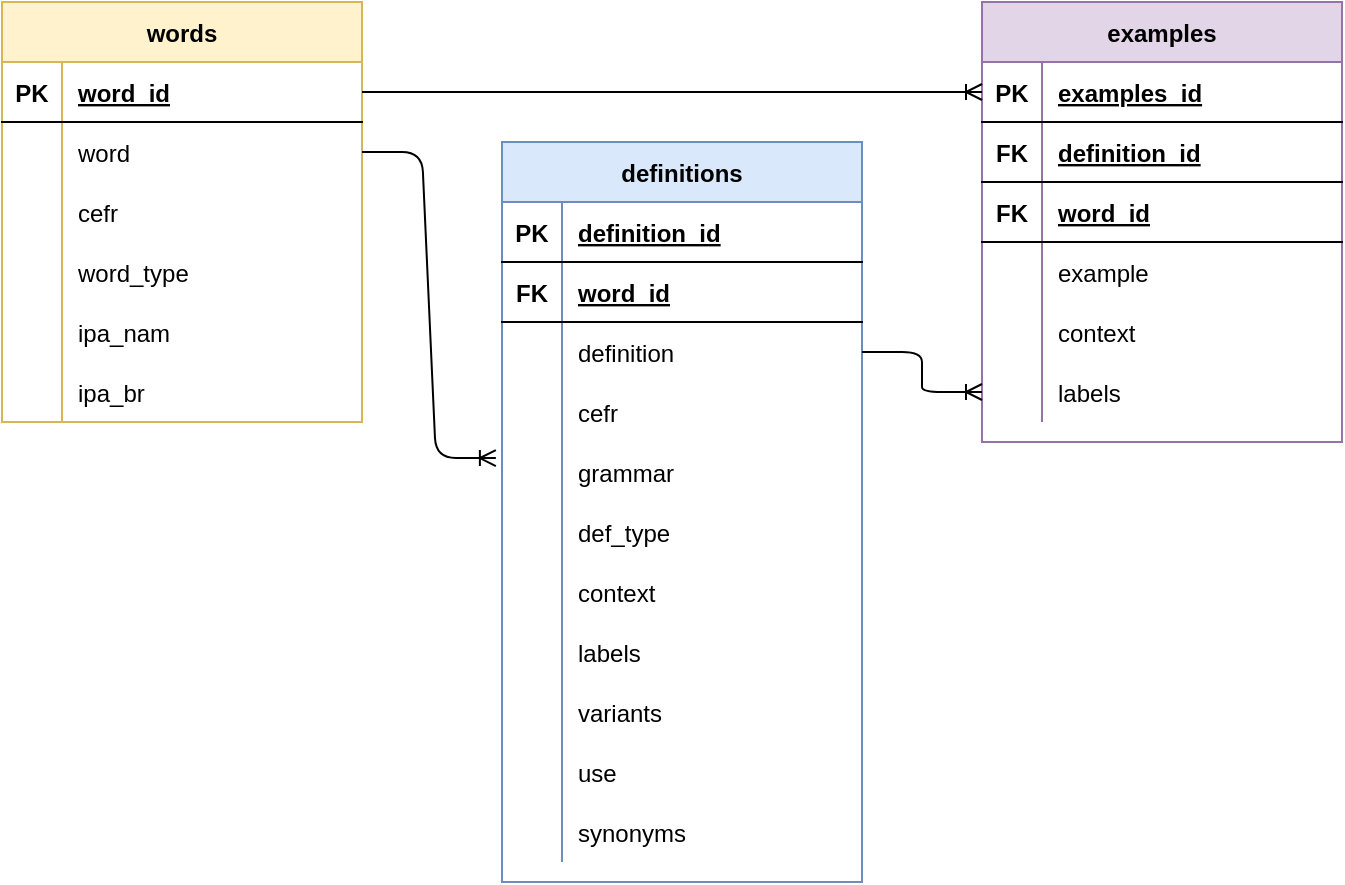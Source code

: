 <?xml version="1.0" encoding="UTF-8"?>
<mxfile version="14.8.3"><diagram id="eNZLJcrs8MqdmUjH90x6" name="Page-1"><mxGraphModel dx="1422" dy="715" grid="1" gridSize="10" guides="1" tooltips="1" connect="1" arrows="1" fold="1" page="1" pageScale="1" pageWidth="850" pageHeight="1100" math="0" shadow="0"><root><mxCell id="0"/><mxCell id="1" parent="0"/><mxCell id="0pXNSvWyazbM6Ver1Xkb-1" value="words" style="shape=table;startSize=30;container=1;collapsible=1;childLayout=tableLayout;fixedRows=1;rowLines=0;fontStyle=1;align=center;resizeLast=1;fillColor=#fff2cc;strokeColor=#d6b656;verticalAlign=middle;" vertex="1" parent="1"><mxGeometry x="110" y="60" width="180" height="210" as="geometry"><mxRectangle x="350" y="60" width="60" height="30" as="alternateBounds"/></mxGeometry></mxCell><mxCell id="0pXNSvWyazbM6Ver1Xkb-2" value="" style="shape=partialRectangle;collapsible=0;dropTarget=0;pointerEvents=0;fillColor=none;top=0;left=0;bottom=1;right=0;points=[[0,0.5],[1,0.5]];portConstraint=eastwest;" vertex="1" parent="0pXNSvWyazbM6Ver1Xkb-1"><mxGeometry y="30" width="180" height="30" as="geometry"/></mxCell><mxCell id="0pXNSvWyazbM6Ver1Xkb-3" value="PK" style="shape=partialRectangle;connectable=0;fillColor=none;top=0;left=0;bottom=0;right=0;fontStyle=1;overflow=hidden;" vertex="1" parent="0pXNSvWyazbM6Ver1Xkb-2"><mxGeometry width="30" height="30" as="geometry"/></mxCell><mxCell id="0pXNSvWyazbM6Ver1Xkb-4" value="word_id" style="shape=partialRectangle;connectable=0;fillColor=none;top=0;left=0;bottom=0;right=0;align=left;spacingLeft=6;fontStyle=5;overflow=hidden;" vertex="1" parent="0pXNSvWyazbM6Ver1Xkb-2"><mxGeometry x="30" width="150" height="30" as="geometry"/></mxCell><mxCell id="0pXNSvWyazbM6Ver1Xkb-5" value="" style="shape=partialRectangle;collapsible=0;dropTarget=0;pointerEvents=0;fillColor=none;top=0;left=0;bottom=0;right=0;points=[[0,0.5],[1,0.5]];portConstraint=eastwest;" vertex="1" parent="0pXNSvWyazbM6Ver1Xkb-1"><mxGeometry y="60" width="180" height="30" as="geometry"/></mxCell><mxCell id="0pXNSvWyazbM6Ver1Xkb-6" value="" style="shape=partialRectangle;connectable=0;fillColor=none;top=0;left=0;bottom=0;right=0;editable=1;overflow=hidden;" vertex="1" parent="0pXNSvWyazbM6Ver1Xkb-5"><mxGeometry width="30" height="30" as="geometry"/></mxCell><mxCell id="0pXNSvWyazbM6Ver1Xkb-7" value="word" style="shape=partialRectangle;connectable=0;fillColor=none;top=0;left=0;bottom=0;right=0;align=left;spacingLeft=6;overflow=hidden;" vertex="1" parent="0pXNSvWyazbM6Ver1Xkb-5"><mxGeometry x="30" width="150" height="30" as="geometry"/></mxCell><mxCell id="0pXNSvWyazbM6Ver1Xkb-8" value="" style="shape=partialRectangle;collapsible=0;dropTarget=0;pointerEvents=0;fillColor=none;top=0;left=0;bottom=0;right=0;points=[[0,0.5],[1,0.5]];portConstraint=eastwest;" vertex="1" parent="0pXNSvWyazbM6Ver1Xkb-1"><mxGeometry y="90" width="180" height="30" as="geometry"/></mxCell><mxCell id="0pXNSvWyazbM6Ver1Xkb-9" value="" style="shape=partialRectangle;connectable=0;fillColor=none;top=0;left=0;bottom=0;right=0;editable=1;overflow=hidden;" vertex="1" parent="0pXNSvWyazbM6Ver1Xkb-8"><mxGeometry width="30" height="30" as="geometry"/></mxCell><mxCell id="0pXNSvWyazbM6Ver1Xkb-10" value="cefr " style="shape=partialRectangle;connectable=0;fillColor=none;top=0;left=0;bottom=0;right=0;align=left;spacingLeft=6;overflow=hidden;" vertex="1" parent="0pXNSvWyazbM6Ver1Xkb-8"><mxGeometry x="30" width="150" height="30" as="geometry"/></mxCell><mxCell id="0pXNSvWyazbM6Ver1Xkb-11" value="" style="shape=partialRectangle;collapsible=0;dropTarget=0;pointerEvents=0;fillColor=none;top=0;left=0;bottom=0;right=0;points=[[0,0.5],[1,0.5]];portConstraint=eastwest;" vertex="1" parent="0pXNSvWyazbM6Ver1Xkb-1"><mxGeometry y="120" width="180" height="30" as="geometry"/></mxCell><mxCell id="0pXNSvWyazbM6Ver1Xkb-12" value="" style="shape=partialRectangle;connectable=0;fillColor=none;top=0;left=0;bottom=0;right=0;editable=1;overflow=hidden;" vertex="1" parent="0pXNSvWyazbM6Ver1Xkb-11"><mxGeometry width="30" height="30" as="geometry"/></mxCell><mxCell id="0pXNSvWyazbM6Ver1Xkb-13" value="word_type" style="shape=partialRectangle;connectable=0;fillColor=none;top=0;left=0;bottom=0;right=0;align=left;spacingLeft=6;overflow=hidden;" vertex="1" parent="0pXNSvWyazbM6Ver1Xkb-11"><mxGeometry x="30" width="150" height="30" as="geometry"/></mxCell><mxCell id="0pXNSvWyazbM6Ver1Xkb-14" value="" style="shape=partialRectangle;collapsible=0;dropTarget=0;pointerEvents=0;fillColor=none;top=0;left=0;bottom=0;right=0;points=[[0,0.5],[1,0.5]];portConstraint=eastwest;" vertex="1" parent="0pXNSvWyazbM6Ver1Xkb-1"><mxGeometry y="150" width="180" height="30" as="geometry"/></mxCell><mxCell id="0pXNSvWyazbM6Ver1Xkb-15" value="" style="shape=partialRectangle;connectable=0;fillColor=none;top=0;left=0;bottom=0;right=0;editable=1;overflow=hidden;" vertex="1" parent="0pXNSvWyazbM6Ver1Xkb-14"><mxGeometry width="30" height="30" as="geometry"/></mxCell><mxCell id="0pXNSvWyazbM6Ver1Xkb-16" value="ipa_nam" style="shape=partialRectangle;connectable=0;fillColor=none;top=0;left=0;bottom=0;right=0;align=left;spacingLeft=6;overflow=hidden;" vertex="1" parent="0pXNSvWyazbM6Ver1Xkb-14"><mxGeometry x="30" width="150" height="30" as="geometry"/></mxCell><mxCell id="0pXNSvWyazbM6Ver1Xkb-17" value="" style="shape=partialRectangle;collapsible=0;dropTarget=0;pointerEvents=0;fillColor=none;top=0;left=0;bottom=0;right=0;points=[[0,0.5],[1,0.5]];portConstraint=eastwest;" vertex="1" parent="0pXNSvWyazbM6Ver1Xkb-1"><mxGeometry y="180" width="180" height="30" as="geometry"/></mxCell><mxCell id="0pXNSvWyazbM6Ver1Xkb-18" value="" style="shape=partialRectangle;connectable=0;fillColor=none;top=0;left=0;bottom=0;right=0;editable=1;overflow=hidden;" vertex="1" parent="0pXNSvWyazbM6Ver1Xkb-17"><mxGeometry width="30" height="30" as="geometry"/></mxCell><mxCell id="0pXNSvWyazbM6Ver1Xkb-19" value="ipa_br" style="shape=partialRectangle;connectable=0;fillColor=none;top=0;left=0;bottom=0;right=0;align=left;spacingLeft=6;overflow=hidden;" vertex="1" parent="0pXNSvWyazbM6Ver1Xkb-17"><mxGeometry x="30" width="150" height="30" as="geometry"/></mxCell><mxCell id="0pXNSvWyazbM6Ver1Xkb-20" value="definitions" style="shape=table;startSize=30;container=1;collapsible=1;childLayout=tableLayout;fixedRows=1;rowLines=0;fontStyle=1;align=center;resizeLast=1;labelBackgroundColor=none;fillColor=#dae8fc;strokeColor=#6c8ebf;" vertex="1" parent="1"><mxGeometry x="360" y="130" width="180" height="370" as="geometry"/></mxCell><mxCell id="0pXNSvWyazbM6Ver1Xkb-21" value="" style="shape=partialRectangle;collapsible=0;dropTarget=0;pointerEvents=0;fillColor=none;top=0;left=0;bottom=1;right=0;points=[[0,0.5],[1,0.5]];portConstraint=eastwest;" vertex="1" parent="0pXNSvWyazbM6Ver1Xkb-20"><mxGeometry y="30" width="180" height="30" as="geometry"/></mxCell><mxCell id="0pXNSvWyazbM6Ver1Xkb-22" value="PK" style="shape=partialRectangle;connectable=0;fillColor=none;top=0;left=0;bottom=0;right=0;fontStyle=1;overflow=hidden;" vertex="1" parent="0pXNSvWyazbM6Ver1Xkb-21"><mxGeometry width="30" height="30" as="geometry"/></mxCell><mxCell id="0pXNSvWyazbM6Ver1Xkb-23" value="definition_id" style="shape=partialRectangle;connectable=0;fillColor=none;top=0;left=0;bottom=0;right=0;align=left;spacingLeft=6;fontStyle=5;overflow=hidden;" vertex="1" parent="0pXNSvWyazbM6Ver1Xkb-21"><mxGeometry x="30" width="150" height="30" as="geometry"/></mxCell><mxCell id="0pXNSvWyazbM6Ver1Xkb-24" value="" style="shape=partialRectangle;collapsible=0;dropTarget=0;pointerEvents=0;fillColor=none;top=0;left=0;bottom=1;right=0;points=[[0,0.5],[1,0.5]];portConstraint=eastwest;" vertex="1" parent="0pXNSvWyazbM6Ver1Xkb-20"><mxGeometry y="60" width="180" height="30" as="geometry"/></mxCell><mxCell id="0pXNSvWyazbM6Ver1Xkb-25" value="FK" style="shape=partialRectangle;connectable=0;fillColor=none;top=0;left=0;bottom=0;right=0;fontStyle=1;overflow=hidden;" vertex="1" parent="0pXNSvWyazbM6Ver1Xkb-24"><mxGeometry width="30" height="30" as="geometry"/></mxCell><mxCell id="0pXNSvWyazbM6Ver1Xkb-26" value="word_id" style="shape=partialRectangle;connectable=0;fillColor=none;top=0;left=0;bottom=0;right=0;align=left;spacingLeft=6;fontStyle=5;overflow=hidden;" vertex="1" parent="0pXNSvWyazbM6Ver1Xkb-24"><mxGeometry x="30" width="150" height="30" as="geometry"/></mxCell><mxCell id="0pXNSvWyazbM6Ver1Xkb-27" value="" style="shape=partialRectangle;collapsible=0;dropTarget=0;pointerEvents=0;fillColor=none;top=0;left=0;bottom=0;right=0;points=[[0,0.5],[1,0.5]];portConstraint=eastwest;" vertex="1" parent="0pXNSvWyazbM6Ver1Xkb-20"><mxGeometry y="90" width="180" height="30" as="geometry"/></mxCell><mxCell id="0pXNSvWyazbM6Ver1Xkb-28" value="" style="shape=partialRectangle;connectable=0;fillColor=none;top=0;left=0;bottom=0;right=0;editable=1;overflow=hidden;" vertex="1" parent="0pXNSvWyazbM6Ver1Xkb-27"><mxGeometry width="30" height="30" as="geometry"/></mxCell><mxCell id="0pXNSvWyazbM6Ver1Xkb-29" value="definition" style="shape=partialRectangle;connectable=0;fillColor=none;top=0;left=0;bottom=0;right=0;align=left;spacingLeft=6;overflow=hidden;" vertex="1" parent="0pXNSvWyazbM6Ver1Xkb-27"><mxGeometry x="30" width="150" height="30" as="geometry"/></mxCell><mxCell id="0pXNSvWyazbM6Ver1Xkb-30" value="" style="shape=partialRectangle;collapsible=0;dropTarget=0;pointerEvents=0;fillColor=none;top=0;left=0;bottom=0;right=0;points=[[0,0.5],[1,0.5]];portConstraint=eastwest;" vertex="1" parent="0pXNSvWyazbM6Ver1Xkb-20"><mxGeometry y="120" width="180" height="30" as="geometry"/></mxCell><mxCell id="0pXNSvWyazbM6Ver1Xkb-31" value="" style="shape=partialRectangle;connectable=0;fillColor=none;top=0;left=0;bottom=0;right=0;editable=1;overflow=hidden;" vertex="1" parent="0pXNSvWyazbM6Ver1Xkb-30"><mxGeometry width="30" height="30" as="geometry"/></mxCell><mxCell id="0pXNSvWyazbM6Ver1Xkb-32" value="cefr" style="shape=partialRectangle;connectable=0;fillColor=none;top=0;left=0;bottom=0;right=0;align=left;spacingLeft=6;overflow=hidden;" vertex="1" parent="0pXNSvWyazbM6Ver1Xkb-30"><mxGeometry x="30" width="150" height="30" as="geometry"/></mxCell><mxCell id="0pXNSvWyazbM6Ver1Xkb-33" value="" style="shape=partialRectangle;collapsible=0;dropTarget=0;pointerEvents=0;fillColor=none;top=0;left=0;bottom=0;right=0;points=[[0,0.5],[1,0.5]];portConstraint=eastwest;" vertex="1" parent="0pXNSvWyazbM6Ver1Xkb-20"><mxGeometry y="150" width="180" height="30" as="geometry"/></mxCell><mxCell id="0pXNSvWyazbM6Ver1Xkb-34" value="" style="shape=partialRectangle;connectable=0;fillColor=none;top=0;left=0;bottom=0;right=0;editable=1;overflow=hidden;" vertex="1" parent="0pXNSvWyazbM6Ver1Xkb-33"><mxGeometry width="30" height="30" as="geometry"/></mxCell><mxCell id="0pXNSvWyazbM6Ver1Xkb-35" value="grammar" style="shape=partialRectangle;connectable=0;fillColor=none;top=0;left=0;bottom=0;right=0;align=left;spacingLeft=6;overflow=hidden;" vertex="1" parent="0pXNSvWyazbM6Ver1Xkb-33"><mxGeometry x="30" width="150" height="30" as="geometry"/></mxCell><mxCell id="0pXNSvWyazbM6Ver1Xkb-36" value="" style="shape=partialRectangle;collapsible=0;dropTarget=0;pointerEvents=0;fillColor=none;top=0;left=0;bottom=0;right=0;points=[[0,0.5],[1,0.5]];portConstraint=eastwest;" vertex="1" parent="0pXNSvWyazbM6Ver1Xkb-20"><mxGeometry y="180" width="180" height="30" as="geometry"/></mxCell><mxCell id="0pXNSvWyazbM6Ver1Xkb-37" value="" style="shape=partialRectangle;connectable=0;fillColor=none;top=0;left=0;bottom=0;right=0;editable=1;overflow=hidden;" vertex="1" parent="0pXNSvWyazbM6Ver1Xkb-36"><mxGeometry width="30" height="30" as="geometry"/></mxCell><mxCell id="0pXNSvWyazbM6Ver1Xkb-38" value="def_type" style="shape=partialRectangle;connectable=0;fillColor=none;top=0;left=0;bottom=0;right=0;align=left;spacingLeft=6;overflow=hidden;" vertex="1" parent="0pXNSvWyazbM6Ver1Xkb-36"><mxGeometry x="30" width="150" height="30" as="geometry"/></mxCell><mxCell id="0pXNSvWyazbM6Ver1Xkb-39" value="" style="shape=partialRectangle;collapsible=0;dropTarget=0;pointerEvents=0;fillColor=none;top=0;left=0;bottom=0;right=0;points=[[0,0.5],[1,0.5]];portConstraint=eastwest;" vertex="1" parent="0pXNSvWyazbM6Ver1Xkb-20"><mxGeometry y="210" width="180" height="30" as="geometry"/></mxCell><mxCell id="0pXNSvWyazbM6Ver1Xkb-40" value="" style="shape=partialRectangle;connectable=0;fillColor=none;top=0;left=0;bottom=0;right=0;editable=1;overflow=hidden;" vertex="1" parent="0pXNSvWyazbM6Ver1Xkb-39"><mxGeometry width="30" height="30" as="geometry"/></mxCell><mxCell id="0pXNSvWyazbM6Ver1Xkb-41" value="context" style="shape=partialRectangle;connectable=0;fillColor=none;top=0;left=0;bottom=0;right=0;align=left;spacingLeft=6;overflow=hidden;" vertex="1" parent="0pXNSvWyazbM6Ver1Xkb-39"><mxGeometry x="30" width="150" height="30" as="geometry"/></mxCell><mxCell id="0pXNSvWyazbM6Ver1Xkb-42" value="" style="shape=partialRectangle;collapsible=0;dropTarget=0;pointerEvents=0;fillColor=none;top=0;left=0;bottom=0;right=0;points=[[0,0.5],[1,0.5]];portConstraint=eastwest;" vertex="1" parent="0pXNSvWyazbM6Ver1Xkb-20"><mxGeometry y="240" width="180" height="30" as="geometry"/></mxCell><mxCell id="0pXNSvWyazbM6Ver1Xkb-43" value="" style="shape=partialRectangle;connectable=0;fillColor=none;top=0;left=0;bottom=0;right=0;editable=1;overflow=hidden;" vertex="1" parent="0pXNSvWyazbM6Ver1Xkb-42"><mxGeometry width="30" height="30" as="geometry"/></mxCell><mxCell id="0pXNSvWyazbM6Ver1Xkb-44" value="labels" style="shape=partialRectangle;connectable=0;fillColor=none;top=0;left=0;bottom=0;right=0;align=left;spacingLeft=6;overflow=hidden;" vertex="1" parent="0pXNSvWyazbM6Ver1Xkb-42"><mxGeometry x="30" width="150" height="30" as="geometry"/></mxCell><mxCell id="0pXNSvWyazbM6Ver1Xkb-45" value="" style="shape=partialRectangle;collapsible=0;dropTarget=0;pointerEvents=0;fillColor=none;top=0;left=0;bottom=0;right=0;points=[[0,0.5],[1,0.5]];portConstraint=eastwest;" vertex="1" parent="0pXNSvWyazbM6Ver1Xkb-20"><mxGeometry y="270" width="180" height="30" as="geometry"/></mxCell><mxCell id="0pXNSvWyazbM6Ver1Xkb-46" value="" style="shape=partialRectangle;connectable=0;fillColor=none;top=0;left=0;bottom=0;right=0;editable=1;overflow=hidden;" vertex="1" parent="0pXNSvWyazbM6Ver1Xkb-45"><mxGeometry width="30" height="30" as="geometry"/></mxCell><mxCell id="0pXNSvWyazbM6Ver1Xkb-47" value="variants" style="shape=partialRectangle;connectable=0;fillColor=none;top=0;left=0;bottom=0;right=0;align=left;spacingLeft=6;overflow=hidden;" vertex="1" parent="0pXNSvWyazbM6Ver1Xkb-45"><mxGeometry x="30" width="150" height="30" as="geometry"/></mxCell><mxCell id="0pXNSvWyazbM6Ver1Xkb-48" value="" style="shape=partialRectangle;collapsible=0;dropTarget=0;pointerEvents=0;fillColor=none;top=0;left=0;bottom=0;right=0;points=[[0,0.5],[1,0.5]];portConstraint=eastwest;" vertex="1" parent="0pXNSvWyazbM6Ver1Xkb-20"><mxGeometry y="300" width="180" height="30" as="geometry"/></mxCell><mxCell id="0pXNSvWyazbM6Ver1Xkb-49" value="" style="shape=partialRectangle;connectable=0;fillColor=none;top=0;left=0;bottom=0;right=0;editable=1;overflow=hidden;" vertex="1" parent="0pXNSvWyazbM6Ver1Xkb-48"><mxGeometry width="30" height="30" as="geometry"/></mxCell><mxCell id="0pXNSvWyazbM6Ver1Xkb-50" value="use" style="shape=partialRectangle;connectable=0;fillColor=none;top=0;left=0;bottom=0;right=0;align=left;spacingLeft=6;overflow=hidden;" vertex="1" parent="0pXNSvWyazbM6Ver1Xkb-48"><mxGeometry x="30" width="150" height="30" as="geometry"/></mxCell><mxCell id="0pXNSvWyazbM6Ver1Xkb-51" value="" style="shape=partialRectangle;collapsible=0;dropTarget=0;pointerEvents=0;fillColor=none;top=0;left=0;bottom=0;right=0;points=[[0,0.5],[1,0.5]];portConstraint=eastwest;" vertex="1" parent="0pXNSvWyazbM6Ver1Xkb-20"><mxGeometry y="330" width="180" height="30" as="geometry"/></mxCell><mxCell id="0pXNSvWyazbM6Ver1Xkb-52" value="" style="shape=partialRectangle;connectable=0;fillColor=none;top=0;left=0;bottom=0;right=0;editable=1;overflow=hidden;" vertex="1" parent="0pXNSvWyazbM6Ver1Xkb-51"><mxGeometry width="30" height="30" as="geometry"/></mxCell><mxCell id="0pXNSvWyazbM6Ver1Xkb-53" value="synonyms" style="shape=partialRectangle;connectable=0;fillColor=none;top=0;left=0;bottom=0;right=0;align=left;spacingLeft=6;overflow=hidden;" vertex="1" parent="0pXNSvWyazbM6Ver1Xkb-51"><mxGeometry x="30" width="150" height="30" as="geometry"/></mxCell><mxCell id="0pXNSvWyazbM6Ver1Xkb-54" value="examples" style="shape=table;startSize=30;container=1;collapsible=1;childLayout=tableLayout;fixedRows=1;rowLines=0;fontStyle=1;align=center;resizeLast=1;fillColor=#e1d5e7;strokeColor=#9673a6;" vertex="1" parent="1"><mxGeometry x="600" y="60" width="180" height="220" as="geometry"/></mxCell><mxCell id="0pXNSvWyazbM6Ver1Xkb-55" value="" style="shape=partialRectangle;collapsible=0;dropTarget=0;pointerEvents=0;fillColor=none;top=0;left=0;bottom=1;right=0;points=[[0,0.5],[1,0.5]];portConstraint=eastwest;" vertex="1" parent="0pXNSvWyazbM6Ver1Xkb-54"><mxGeometry y="30" width="180" height="30" as="geometry"/></mxCell><mxCell id="0pXNSvWyazbM6Ver1Xkb-56" value="PK" style="shape=partialRectangle;connectable=0;fillColor=none;top=0;left=0;bottom=0;right=0;fontStyle=1;overflow=hidden;" vertex="1" parent="0pXNSvWyazbM6Ver1Xkb-55"><mxGeometry width="30" height="30" as="geometry"/></mxCell><mxCell id="0pXNSvWyazbM6Ver1Xkb-57" value="examples_id" style="shape=partialRectangle;connectable=0;fillColor=none;top=0;left=0;bottom=0;right=0;align=left;spacingLeft=6;fontStyle=5;overflow=hidden;" vertex="1" parent="0pXNSvWyazbM6Ver1Xkb-55"><mxGeometry x="30" width="150" height="30" as="geometry"/></mxCell><mxCell id="0pXNSvWyazbM6Ver1Xkb-58" value="" style="shape=partialRectangle;collapsible=0;dropTarget=0;pointerEvents=0;fillColor=none;top=0;left=0;bottom=1;right=0;points=[[0,0.5],[1,0.5]];portConstraint=eastwest;" vertex="1" parent="0pXNSvWyazbM6Ver1Xkb-54"><mxGeometry y="60" width="180" height="30" as="geometry"/></mxCell><mxCell id="0pXNSvWyazbM6Ver1Xkb-59" value="FK" style="shape=partialRectangle;connectable=0;fillColor=none;top=0;left=0;bottom=0;right=0;fontStyle=1;overflow=hidden;" vertex="1" parent="0pXNSvWyazbM6Ver1Xkb-58"><mxGeometry width="30" height="30" as="geometry"/></mxCell><mxCell id="0pXNSvWyazbM6Ver1Xkb-60" value="definition_id" style="shape=partialRectangle;connectable=0;fillColor=none;top=0;left=0;bottom=0;right=0;align=left;spacingLeft=6;fontStyle=5;overflow=hidden;" vertex="1" parent="0pXNSvWyazbM6Ver1Xkb-58"><mxGeometry x="30" width="150" height="30" as="geometry"/></mxCell><mxCell id="0pXNSvWyazbM6Ver1Xkb-72" value="" style="shape=partialRectangle;collapsible=0;dropTarget=0;pointerEvents=0;fillColor=none;top=0;left=0;bottom=1;right=0;points=[[0,0.5],[1,0.5]];portConstraint=eastwest;" vertex="1" parent="0pXNSvWyazbM6Ver1Xkb-54"><mxGeometry y="90" width="180" height="30" as="geometry"/></mxCell><mxCell id="0pXNSvWyazbM6Ver1Xkb-73" value="FK" style="shape=partialRectangle;connectable=0;fillColor=none;top=0;left=0;bottom=0;right=0;fontStyle=1;overflow=hidden;" vertex="1" parent="0pXNSvWyazbM6Ver1Xkb-72"><mxGeometry width="30" height="30" as="geometry"/></mxCell><mxCell id="0pXNSvWyazbM6Ver1Xkb-74" value="word_id" style="shape=partialRectangle;connectable=0;fillColor=none;top=0;left=0;bottom=0;right=0;align=left;spacingLeft=6;fontStyle=5;overflow=hidden;" vertex="1" parent="0pXNSvWyazbM6Ver1Xkb-72"><mxGeometry x="30" width="150" height="30" as="geometry"/></mxCell><mxCell id="0pXNSvWyazbM6Ver1Xkb-61" value="" style="shape=partialRectangle;collapsible=0;dropTarget=0;pointerEvents=0;fillColor=none;top=0;left=0;bottom=0;right=0;points=[[0,0.5],[1,0.5]];portConstraint=eastwest;" vertex="1" parent="0pXNSvWyazbM6Ver1Xkb-54"><mxGeometry y="120" width="180" height="30" as="geometry"/></mxCell><mxCell id="0pXNSvWyazbM6Ver1Xkb-62" value="" style="shape=partialRectangle;connectable=0;fillColor=none;top=0;left=0;bottom=0;right=0;editable=1;overflow=hidden;" vertex="1" parent="0pXNSvWyazbM6Ver1Xkb-61"><mxGeometry width="30" height="30" as="geometry"/></mxCell><mxCell id="0pXNSvWyazbM6Ver1Xkb-63" value="example" style="shape=partialRectangle;connectable=0;fillColor=none;top=0;left=0;bottom=0;right=0;align=left;spacingLeft=6;overflow=hidden;" vertex="1" parent="0pXNSvWyazbM6Ver1Xkb-61"><mxGeometry x="30" width="150" height="30" as="geometry"/></mxCell><mxCell id="0pXNSvWyazbM6Ver1Xkb-64" value="" style="shape=partialRectangle;collapsible=0;dropTarget=0;pointerEvents=0;fillColor=none;top=0;left=0;bottom=0;right=0;points=[[0,0.5],[1,0.5]];portConstraint=eastwest;" vertex="1" parent="0pXNSvWyazbM6Ver1Xkb-54"><mxGeometry y="150" width="180" height="30" as="geometry"/></mxCell><mxCell id="0pXNSvWyazbM6Ver1Xkb-65" value="" style="shape=partialRectangle;connectable=0;fillColor=none;top=0;left=0;bottom=0;right=0;editable=1;overflow=hidden;" vertex="1" parent="0pXNSvWyazbM6Ver1Xkb-64"><mxGeometry width="30" height="30" as="geometry"/></mxCell><mxCell id="0pXNSvWyazbM6Ver1Xkb-66" value="context" style="shape=partialRectangle;connectable=0;fillColor=none;top=0;left=0;bottom=0;right=0;align=left;spacingLeft=6;overflow=hidden;" vertex="1" parent="0pXNSvWyazbM6Ver1Xkb-64"><mxGeometry x="30" width="150" height="30" as="geometry"/></mxCell><mxCell id="0pXNSvWyazbM6Ver1Xkb-67" value="" style="shape=partialRectangle;collapsible=0;dropTarget=0;pointerEvents=0;fillColor=none;top=0;left=0;bottom=0;right=0;points=[[0,0.5],[1,0.5]];portConstraint=eastwest;" vertex="1" parent="0pXNSvWyazbM6Ver1Xkb-54"><mxGeometry y="180" width="180" height="30" as="geometry"/></mxCell><mxCell id="0pXNSvWyazbM6Ver1Xkb-68" value="" style="shape=partialRectangle;connectable=0;fillColor=none;top=0;left=0;bottom=0;right=0;editable=1;overflow=hidden;" vertex="1" parent="0pXNSvWyazbM6Ver1Xkb-67"><mxGeometry width="30" height="30" as="geometry"/></mxCell><mxCell id="0pXNSvWyazbM6Ver1Xkb-69" value="labels" style="shape=partialRectangle;connectable=0;fillColor=none;top=0;left=0;bottom=0;right=0;align=left;spacingLeft=6;overflow=hidden;" vertex="1" parent="0pXNSvWyazbM6Ver1Xkb-67"><mxGeometry x="30" width="150" height="30" as="geometry"/></mxCell><mxCell id="0pXNSvWyazbM6Ver1Xkb-70" value="" style="edgeStyle=entityRelationEdgeStyle;fontSize=12;html=1;endArrow=ERoneToMany;exitX=1;exitY=0.5;exitDx=0;exitDy=0;entryX=-0.017;entryY=0.267;entryDx=0;entryDy=0;entryPerimeter=0;" edge="1" parent="1" source="0pXNSvWyazbM6Ver1Xkb-5" target="0pXNSvWyazbM6Ver1Xkb-33"><mxGeometry width="100" height="100" relative="1" as="geometry"><mxPoint x="170" y="380" as="sourcePoint"/><mxPoint x="270" y="280" as="targetPoint"/></mxGeometry></mxCell><mxCell id="0pXNSvWyazbM6Ver1Xkb-71" value="" style="edgeStyle=entityRelationEdgeStyle;fontSize=12;html=1;endArrow=ERoneToMany;exitX=1;exitY=0.5;exitDx=0;exitDy=0;entryX=0;entryY=0.5;entryDx=0;entryDy=0;" edge="1" parent="1" source="0pXNSvWyazbM6Ver1Xkb-27" target="0pXNSvWyazbM6Ver1Xkb-67"><mxGeometry width="100" height="100" relative="1" as="geometry"><mxPoint x="580" y="130" as="sourcePoint"/><mxPoint x="660" y="30" as="targetPoint"/></mxGeometry></mxCell><mxCell id="0pXNSvWyazbM6Ver1Xkb-75" value="" style="edgeStyle=entityRelationEdgeStyle;fontSize=12;html=1;endArrow=ERoneToMany;exitX=1;exitY=0.5;exitDx=0;exitDy=0;" edge="1" parent="1" source="0pXNSvWyazbM6Ver1Xkb-2" target="0pXNSvWyazbM6Ver1Xkb-55"><mxGeometry width="100" height="100" relative="1" as="geometry"><mxPoint x="313" y="105" as="sourcePoint"/><mxPoint x="346.94" y="218.01" as="targetPoint"/></mxGeometry></mxCell></root></mxGraphModel></diagram></mxfile>